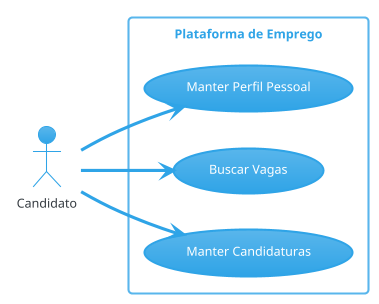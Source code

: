 @startuml caso_de_uso_candidato
!theme cerulean
left to right direction

actor Candidato

rectangle "Plataforma de Emprego" {
    usecase "Manter Perfil Pessoal" as UC_ManageProfile
  
    usecase "Buscar Vagas" as UC_SearchVacancies
    usecase "Manter Candidaturas" as UC_ManageApplications
 

}

Candidato --> UC_ManageProfile
Candidato --> UC_SearchVacancies
Candidato --> UC_ManageApplications

@enduml
